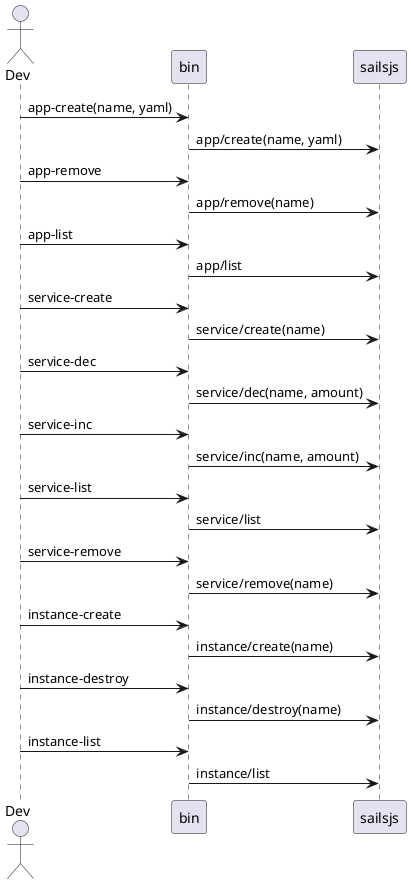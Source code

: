 @startuml
actor Dev

Dev -> bin: app-create(name, yaml)
bin -> sailsjs : app/create(name, yaml)
Dev -> bin: app-remove
bin -> sailsjs : app/remove(name)
Dev -> bin: app-list
bin -> sailsjs : app/list
Dev -> bin: service-create
bin -> sailsjs : service/create(name)
Dev -> bin: service-dec
bin -> sailsjs : service/dec(name, amount)
Dev -> bin: service-inc
bin -> sailsjs : service/inc(name, amount)
Dev -> bin: service-list
bin -> sailsjs : service/list
Dev -> bin: service-remove
bin -> sailsjs : service/remove(name)
Dev -> bin: instance-create
bin -> sailsjs : instance/create(name)
Dev -> bin: instance-destroy
bin -> sailsjs : instance/destroy(name)
Dev -> bin: instance-list
bin -> sailsjs : instance/list

@enduml
